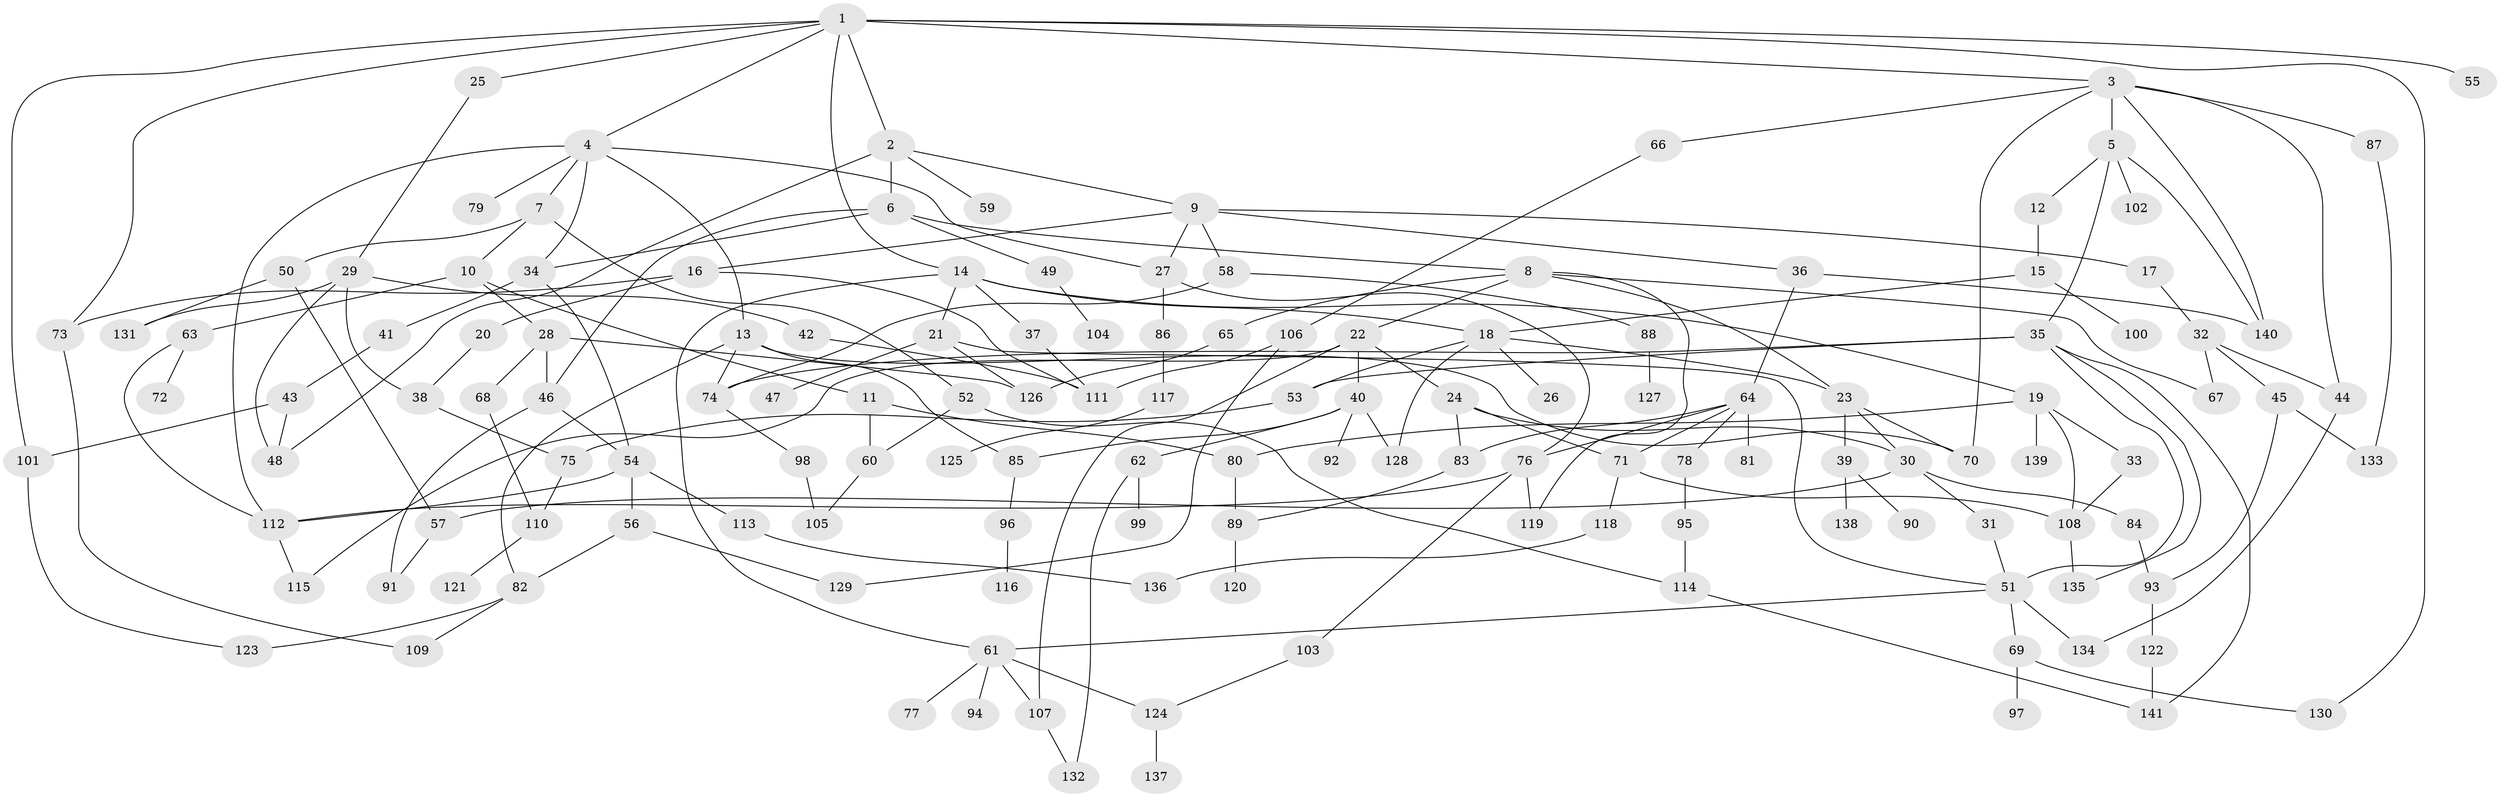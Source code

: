 // coarse degree distribution, {2: 0.16279069767441862, 9: 0.046511627906976744, 7: 0.046511627906976744, 6: 0.13953488372093023, 4: 0.13953488372093023, 5: 0.18604651162790697, 10: 0.046511627906976744, 1: 0.09302325581395349, 8: 0.046511627906976744, 3: 0.09302325581395349}
// Generated by graph-tools (version 1.1) at 2025/36/03/04/25 23:36:02]
// undirected, 141 vertices, 206 edges
graph export_dot {
  node [color=gray90,style=filled];
  1;
  2;
  3;
  4;
  5;
  6;
  7;
  8;
  9;
  10;
  11;
  12;
  13;
  14;
  15;
  16;
  17;
  18;
  19;
  20;
  21;
  22;
  23;
  24;
  25;
  26;
  27;
  28;
  29;
  30;
  31;
  32;
  33;
  34;
  35;
  36;
  37;
  38;
  39;
  40;
  41;
  42;
  43;
  44;
  45;
  46;
  47;
  48;
  49;
  50;
  51;
  52;
  53;
  54;
  55;
  56;
  57;
  58;
  59;
  60;
  61;
  62;
  63;
  64;
  65;
  66;
  67;
  68;
  69;
  70;
  71;
  72;
  73;
  74;
  75;
  76;
  77;
  78;
  79;
  80;
  81;
  82;
  83;
  84;
  85;
  86;
  87;
  88;
  89;
  90;
  91;
  92;
  93;
  94;
  95;
  96;
  97;
  98;
  99;
  100;
  101;
  102;
  103;
  104;
  105;
  106;
  107;
  108;
  109;
  110;
  111;
  112;
  113;
  114;
  115;
  116;
  117;
  118;
  119;
  120;
  121;
  122;
  123;
  124;
  125;
  126;
  127;
  128;
  129;
  130;
  131;
  132;
  133;
  134;
  135;
  136;
  137;
  138;
  139;
  140;
  141;
  1 -- 2;
  1 -- 3;
  1 -- 4;
  1 -- 14;
  1 -- 25;
  1 -- 55;
  1 -- 73;
  1 -- 101;
  1 -- 130;
  2 -- 6;
  2 -- 9;
  2 -- 59;
  2 -- 48;
  3 -- 5;
  3 -- 66;
  3 -- 87;
  3 -- 140;
  3 -- 70;
  3 -- 44;
  4 -- 7;
  4 -- 13;
  4 -- 27;
  4 -- 79;
  4 -- 112;
  4 -- 34;
  5 -- 12;
  5 -- 35;
  5 -- 102;
  5 -- 140;
  6 -- 8;
  6 -- 34;
  6 -- 46;
  6 -- 49;
  7 -- 10;
  7 -- 50;
  7 -- 52;
  8 -- 22;
  8 -- 23;
  8 -- 65;
  8 -- 67;
  8 -- 119;
  9 -- 16;
  9 -- 17;
  9 -- 36;
  9 -- 58;
  9 -- 27;
  10 -- 11;
  10 -- 28;
  10 -- 63;
  11 -- 60;
  11 -- 80;
  12 -- 15;
  13 -- 70;
  13 -- 74;
  13 -- 82;
  13 -- 85;
  14 -- 19;
  14 -- 21;
  14 -- 37;
  14 -- 61;
  14 -- 18;
  15 -- 18;
  15 -- 100;
  16 -- 20;
  16 -- 73;
  16 -- 111;
  17 -- 32;
  18 -- 26;
  18 -- 128;
  18 -- 53;
  18 -- 23;
  19 -- 33;
  19 -- 80;
  19 -- 139;
  19 -- 108;
  20 -- 38;
  21 -- 47;
  21 -- 51;
  21 -- 126;
  22 -- 24;
  22 -- 40;
  22 -- 107;
  22 -- 115;
  23 -- 39;
  23 -- 30;
  23 -- 70;
  24 -- 30;
  24 -- 71;
  24 -- 83;
  25 -- 29;
  27 -- 86;
  27 -- 76;
  28 -- 68;
  28 -- 126;
  28 -- 46;
  29 -- 42;
  29 -- 38;
  29 -- 131;
  29 -- 48;
  30 -- 31;
  30 -- 57;
  30 -- 84;
  31 -- 51;
  32 -- 44;
  32 -- 45;
  32 -- 67;
  33 -- 108;
  34 -- 41;
  34 -- 54;
  35 -- 51;
  35 -- 53;
  35 -- 74;
  35 -- 141;
  35 -- 135;
  36 -- 64;
  36 -- 140;
  37 -- 111;
  38 -- 75;
  39 -- 90;
  39 -- 138;
  40 -- 62;
  40 -- 85;
  40 -- 92;
  40 -- 128;
  41 -- 43;
  42 -- 111;
  43 -- 48;
  43 -- 101;
  44 -- 134;
  45 -- 93;
  45 -- 133;
  46 -- 91;
  46 -- 54;
  49 -- 104;
  50 -- 131;
  50 -- 57;
  51 -- 69;
  51 -- 134;
  51 -- 61;
  52 -- 114;
  52 -- 60;
  53 -- 75;
  54 -- 56;
  54 -- 113;
  54 -- 112;
  56 -- 82;
  56 -- 129;
  57 -- 91;
  58 -- 74;
  58 -- 88;
  60 -- 105;
  61 -- 77;
  61 -- 94;
  61 -- 124;
  61 -- 107;
  62 -- 99;
  62 -- 132;
  63 -- 72;
  63 -- 112;
  64 -- 76;
  64 -- 78;
  64 -- 81;
  64 -- 71;
  64 -- 83;
  65 -- 126;
  66 -- 106;
  68 -- 110;
  69 -- 97;
  69 -- 130;
  71 -- 108;
  71 -- 118;
  73 -- 109;
  74 -- 98;
  75 -- 110;
  76 -- 103;
  76 -- 112;
  76 -- 119;
  78 -- 95;
  80 -- 89;
  82 -- 109;
  82 -- 123;
  83 -- 89;
  84 -- 93;
  85 -- 96;
  86 -- 117;
  87 -- 133;
  88 -- 127;
  89 -- 120;
  93 -- 122;
  95 -- 114;
  96 -- 116;
  98 -- 105;
  101 -- 123;
  103 -- 124;
  106 -- 111;
  106 -- 129;
  107 -- 132;
  108 -- 135;
  110 -- 121;
  112 -- 115;
  113 -- 136;
  114 -- 141;
  117 -- 125;
  118 -- 136;
  122 -- 141;
  124 -- 137;
}
